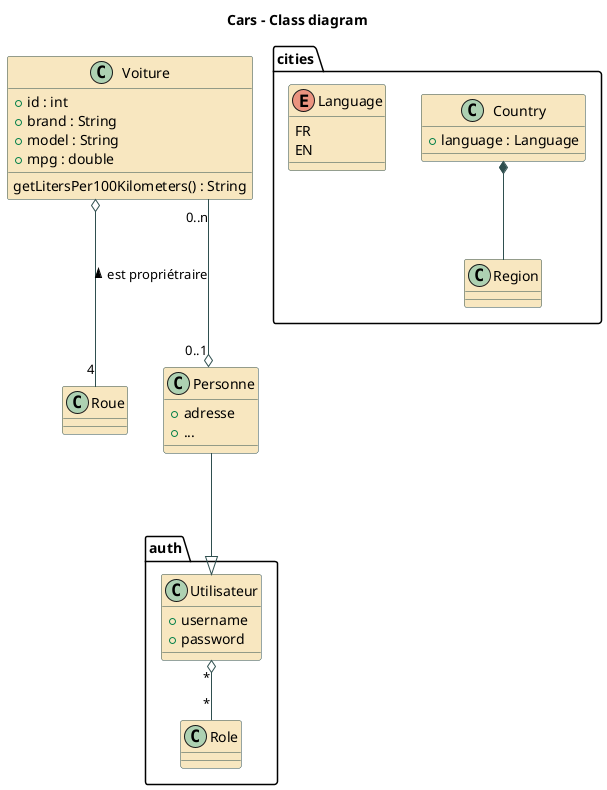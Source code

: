 @startuml

title
Cars - Class diagram
end title

skinparam class {
	BackgroundColor STRATEGY
	ArrowColor DarkSlateGray
	BorderColor DarkSlateGray
}

skinparam linetype ortho

class Voiture {
    + id : int
    + brand : String
    + model : String
    + mpg : double
    getLitersPer100Kilometers() : String
}

class Roue {
}

class Personne {
    + adresse
    + ...
}

Voiture          o--- "4"     Roue
Voiture "0..n  " ---o "0..1"  Personne : "< est propriétraire"

package cities {
    class Country {
        + language : Language
    }
    class Region {
    }
    enum Language {
        FR
        EN
    }
    Country *-- Region
}

package auth {
    class Utilisateur {
        + username
        + password
    }
    class Role {
    }
    Utilisateur "*" o-- "*" Role
    Personne ---|> Utilisateur
}

@enduml